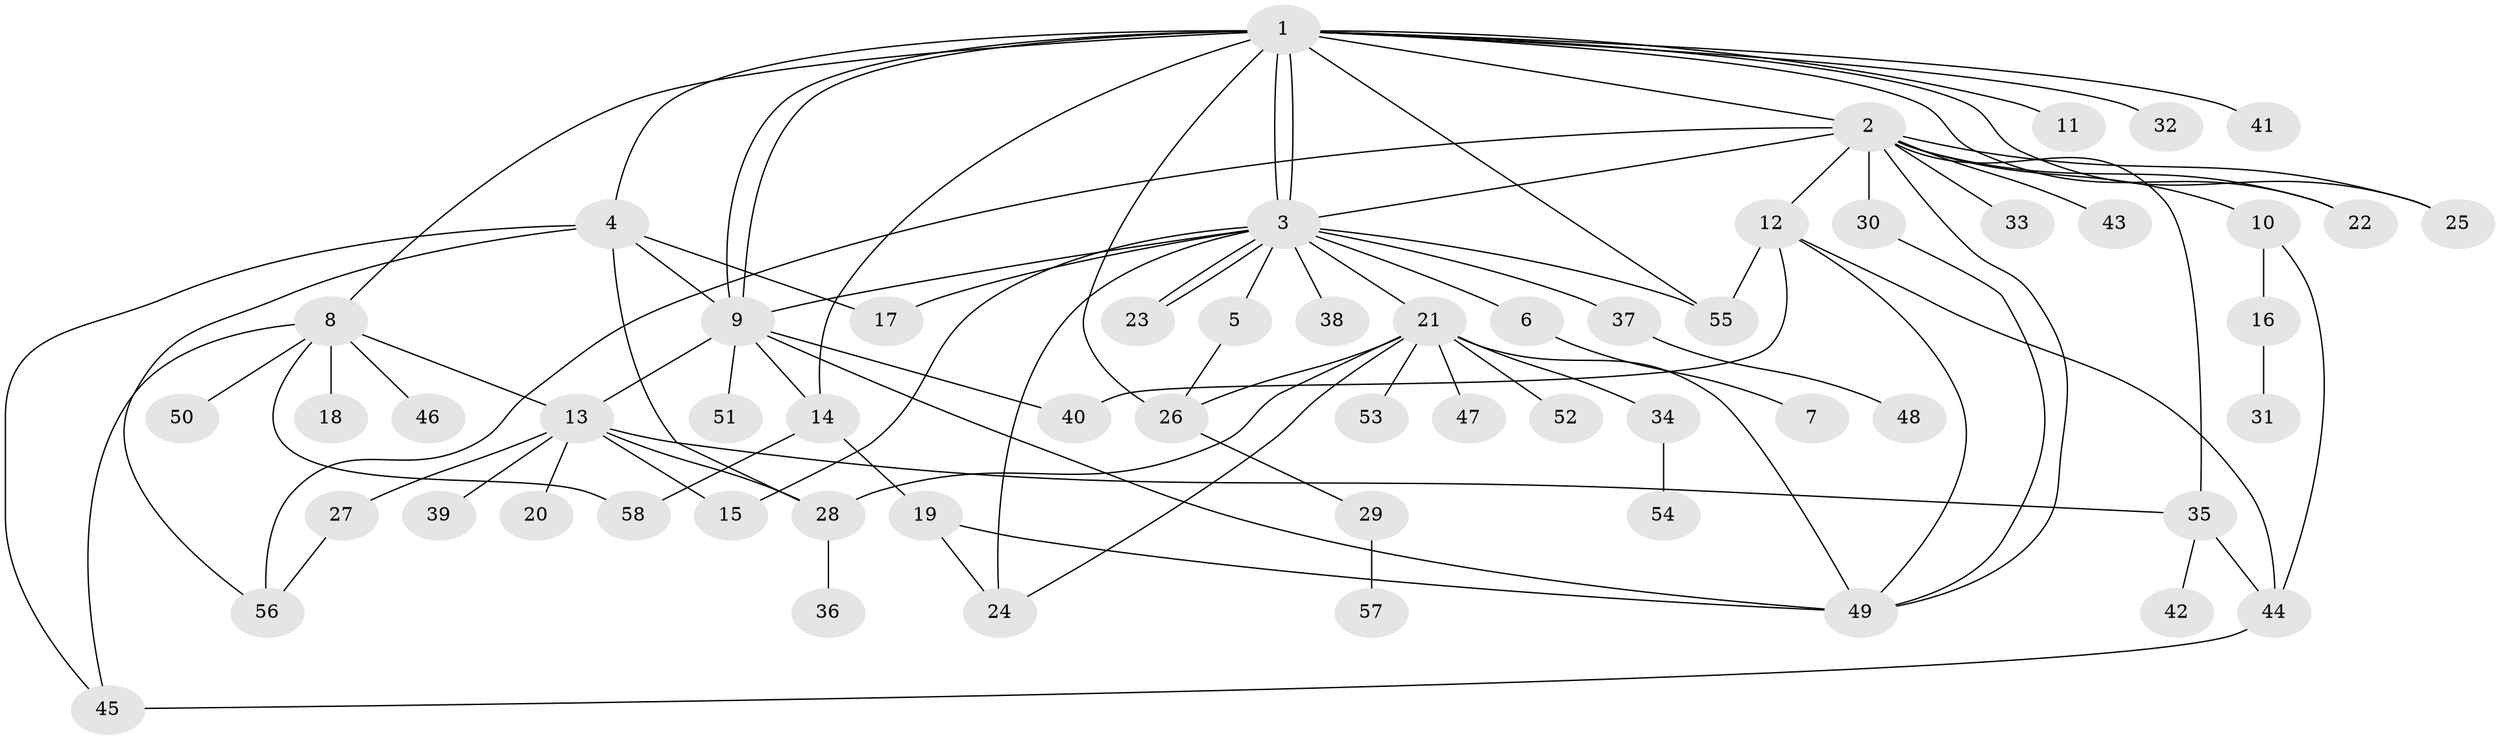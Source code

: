 // coarse degree distribution, {1: 0.4166666666666667, 8: 0.125, 2: 0.041666666666666664, 6: 0.08333333333333333, 3: 0.16666666666666666, 5: 0.125, 9: 0.041666666666666664}
// Generated by graph-tools (version 1.1) at 2025/36/03/04/25 23:36:55]
// undirected, 58 vertices, 91 edges
graph export_dot {
  node [color=gray90,style=filled];
  1;
  2;
  3;
  4;
  5;
  6;
  7;
  8;
  9;
  10;
  11;
  12;
  13;
  14;
  15;
  16;
  17;
  18;
  19;
  20;
  21;
  22;
  23;
  24;
  25;
  26;
  27;
  28;
  29;
  30;
  31;
  32;
  33;
  34;
  35;
  36;
  37;
  38;
  39;
  40;
  41;
  42;
  43;
  44;
  45;
  46;
  47;
  48;
  49;
  50;
  51;
  52;
  53;
  54;
  55;
  56;
  57;
  58;
  1 -- 2;
  1 -- 3;
  1 -- 3;
  1 -- 4;
  1 -- 8;
  1 -- 9;
  1 -- 9;
  1 -- 11;
  1 -- 14;
  1 -- 22;
  1 -- 25;
  1 -- 26;
  1 -- 32;
  1 -- 41;
  1 -- 55;
  2 -- 3;
  2 -- 10;
  2 -- 12;
  2 -- 22;
  2 -- 25;
  2 -- 30;
  2 -- 33;
  2 -- 35;
  2 -- 43;
  2 -- 49;
  2 -- 56;
  3 -- 5;
  3 -- 6;
  3 -- 9;
  3 -- 15;
  3 -- 17;
  3 -- 21;
  3 -- 23;
  3 -- 23;
  3 -- 24;
  3 -- 37;
  3 -- 38;
  3 -- 55;
  4 -- 9;
  4 -- 17;
  4 -- 28;
  4 -- 45;
  4 -- 56;
  5 -- 26;
  6 -- 7;
  8 -- 13;
  8 -- 18;
  8 -- 45;
  8 -- 46;
  8 -- 50;
  8 -- 58;
  9 -- 13;
  9 -- 14;
  9 -- 40;
  9 -- 49;
  9 -- 51;
  10 -- 16;
  10 -- 44;
  12 -- 40;
  12 -- 44;
  12 -- 49;
  12 -- 55;
  13 -- 15;
  13 -- 20;
  13 -- 27;
  13 -- 28;
  13 -- 35;
  13 -- 39;
  14 -- 19;
  14 -- 58;
  16 -- 31;
  19 -- 24;
  19 -- 49;
  21 -- 24;
  21 -- 26;
  21 -- 28;
  21 -- 34;
  21 -- 47;
  21 -- 49;
  21 -- 52;
  21 -- 53;
  26 -- 29;
  27 -- 56;
  28 -- 36;
  29 -- 57;
  30 -- 49;
  34 -- 54;
  35 -- 42;
  35 -- 44;
  37 -- 48;
  44 -- 45;
}
